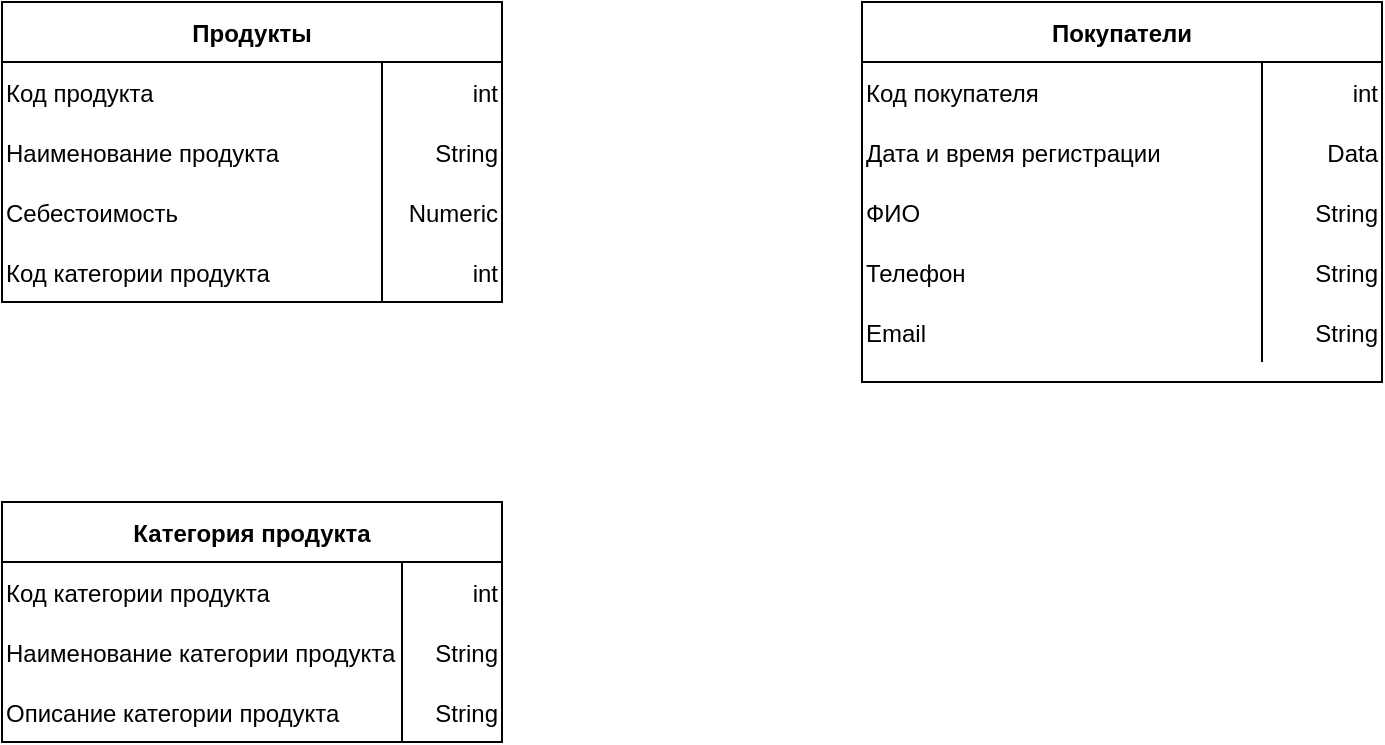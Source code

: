 <mxfile version="23.1.5" type="github">
  <diagram id="R2lEEEUBdFMjLlhIrx00" name="Page-1">
    <mxGraphModel dx="1380" dy="783" grid="1" gridSize="10" guides="1" tooltips="1" connect="1" arrows="1" fold="1" page="1" pageScale="1" pageWidth="850" pageHeight="1100" math="0" shadow="0" extFonts="Permanent Marker^https://fonts.googleapis.com/css?family=Permanent+Marker">
      <root>
        <mxCell id="0" />
        <mxCell id="1" parent="0" />
        <mxCell id="C-vyLk0tnHw3VtMMgP7b-13" value="Продукты" style="shape=table;startSize=30;container=1;collapsible=1;childLayout=tableLayout;fixedRows=1;rowLines=0;fontStyle=1;align=center;resizeLast=1;" parent="1" vertex="1">
          <mxGeometry x="70" y="90" width="250" height="150" as="geometry" />
        </mxCell>
        <mxCell id="C-vyLk0tnHw3VtMMgP7b-17" value="" style="shape=partialRectangle;collapsible=0;dropTarget=0;pointerEvents=0;fillColor=none;points=[[0,0.5],[1,0.5]];portConstraint=eastwest;top=0;left=0;right=0;bottom=0;" parent="C-vyLk0tnHw3VtMMgP7b-13" vertex="1">
          <mxGeometry y="30" width="250" height="30" as="geometry" />
        </mxCell>
        <mxCell id="C-vyLk0tnHw3VtMMgP7b-18" value="Код продукта" style="shape=partialRectangle;overflow=hidden;connectable=0;fillColor=none;top=0;left=0;bottom=0;right=0;align=left;" parent="C-vyLk0tnHw3VtMMgP7b-17" vertex="1">
          <mxGeometry width="190" height="30" as="geometry">
            <mxRectangle width="190" height="30" as="alternateBounds" />
          </mxGeometry>
        </mxCell>
        <mxCell id="C-vyLk0tnHw3VtMMgP7b-19" value="int" style="shape=partialRectangle;overflow=hidden;connectable=0;fillColor=none;top=0;left=0;bottom=0;right=0;align=right;spacingLeft=6;" parent="C-vyLk0tnHw3VtMMgP7b-17" vertex="1">
          <mxGeometry x="190" width="60" height="30" as="geometry">
            <mxRectangle width="60" height="30" as="alternateBounds" />
          </mxGeometry>
        </mxCell>
        <mxCell id="C-vyLk0tnHw3VtMMgP7b-20" value="" style="shape=partialRectangle;collapsible=0;dropTarget=0;pointerEvents=0;fillColor=none;points=[[0,0.5],[1,0.5]];portConstraint=eastwest;top=0;left=0;right=0;bottom=0;" parent="C-vyLk0tnHw3VtMMgP7b-13" vertex="1">
          <mxGeometry y="60" width="250" height="30" as="geometry" />
        </mxCell>
        <mxCell id="C-vyLk0tnHw3VtMMgP7b-21" value="Наименование продукта" style="shape=partialRectangle;overflow=hidden;connectable=0;fillColor=none;top=0;left=0;bottom=0;right=0;align=left;" parent="C-vyLk0tnHw3VtMMgP7b-20" vertex="1">
          <mxGeometry width="190" height="30" as="geometry">
            <mxRectangle width="190" height="30" as="alternateBounds" />
          </mxGeometry>
        </mxCell>
        <mxCell id="C-vyLk0tnHw3VtMMgP7b-22" value="String" style="shape=partialRectangle;overflow=hidden;connectable=0;fillColor=none;top=0;left=0;bottom=0;right=0;align=right;spacingLeft=6;" parent="C-vyLk0tnHw3VtMMgP7b-20" vertex="1">
          <mxGeometry x="190" width="60" height="30" as="geometry">
            <mxRectangle width="60" height="30" as="alternateBounds" />
          </mxGeometry>
        </mxCell>
        <mxCell id="90RBNHrMJxPTxC3LyVrr-16" style="shape=partialRectangle;collapsible=0;dropTarget=0;pointerEvents=0;fillColor=none;points=[[0,0.5],[1,0.5]];portConstraint=eastwest;top=0;left=0;right=0;bottom=0;" vertex="1" parent="C-vyLk0tnHw3VtMMgP7b-13">
          <mxGeometry y="90" width="250" height="30" as="geometry" />
        </mxCell>
        <mxCell id="90RBNHrMJxPTxC3LyVrr-17" value="Себестоимость" style="shape=partialRectangle;overflow=hidden;connectable=0;fillColor=none;top=0;left=0;bottom=0;right=0;align=left;" vertex="1" parent="90RBNHrMJxPTxC3LyVrr-16">
          <mxGeometry width="190" height="30" as="geometry">
            <mxRectangle width="190" height="30" as="alternateBounds" />
          </mxGeometry>
        </mxCell>
        <mxCell id="90RBNHrMJxPTxC3LyVrr-18" value="Numeric" style="shape=partialRectangle;overflow=hidden;connectable=0;fillColor=none;top=0;left=0;bottom=0;right=0;align=right;spacingLeft=6;" vertex="1" parent="90RBNHrMJxPTxC3LyVrr-16">
          <mxGeometry x="190" width="60" height="30" as="geometry">
            <mxRectangle width="60" height="30" as="alternateBounds" />
          </mxGeometry>
        </mxCell>
        <mxCell id="90RBNHrMJxPTxC3LyVrr-19" style="shape=partialRectangle;collapsible=0;dropTarget=0;pointerEvents=0;fillColor=none;points=[[0,0.5],[1,0.5]];portConstraint=eastwest;top=0;left=0;right=0;bottom=0;" vertex="1" parent="C-vyLk0tnHw3VtMMgP7b-13">
          <mxGeometry y="120" width="250" height="30" as="geometry" />
        </mxCell>
        <mxCell id="90RBNHrMJxPTxC3LyVrr-20" value="Код категории продукта" style="shape=partialRectangle;overflow=hidden;connectable=0;fillColor=none;top=0;left=0;bottom=0;right=0;align=left;" vertex="1" parent="90RBNHrMJxPTxC3LyVrr-19">
          <mxGeometry width="190" height="30" as="geometry">
            <mxRectangle width="190" height="30" as="alternateBounds" />
          </mxGeometry>
        </mxCell>
        <mxCell id="90RBNHrMJxPTxC3LyVrr-21" value="int" style="shape=partialRectangle;overflow=hidden;connectable=0;fillColor=none;top=0;left=0;bottom=0;right=0;align=right;spacingLeft=6;" vertex="1" parent="90RBNHrMJxPTxC3LyVrr-19">
          <mxGeometry x="190" width="60" height="30" as="geometry">
            <mxRectangle width="60" height="30" as="alternateBounds" />
          </mxGeometry>
        </mxCell>
        <mxCell id="90RBNHrMJxPTxC3LyVrr-6" value="Покупатели" style="shape=table;startSize=30;container=1;collapsible=1;childLayout=tableLayout;fixedRows=1;rowLines=0;fontStyle=1;align=center;resizeLast=1;" vertex="1" parent="1">
          <mxGeometry x="500" y="90" width="260" height="190" as="geometry" />
        </mxCell>
        <mxCell id="90RBNHrMJxPTxC3LyVrr-36" style="shape=partialRectangle;collapsible=0;dropTarget=0;pointerEvents=0;fillColor=none;points=[[0,0.5],[1,0.5]];portConstraint=eastwest;top=0;left=0;right=0;bottom=0;" vertex="1" parent="90RBNHrMJxPTxC3LyVrr-6">
          <mxGeometry y="30" width="260" height="30" as="geometry" />
        </mxCell>
        <mxCell id="90RBNHrMJxPTxC3LyVrr-37" value="Код покупателя" style="shape=partialRectangle;overflow=hidden;connectable=0;fillColor=none;top=0;left=0;bottom=0;right=0;strokeColor=default;align=left;" vertex="1" parent="90RBNHrMJxPTxC3LyVrr-36">
          <mxGeometry width="200" height="30" as="geometry">
            <mxRectangle width="200" height="30" as="alternateBounds" />
          </mxGeometry>
        </mxCell>
        <mxCell id="90RBNHrMJxPTxC3LyVrr-38" value="int" style="shape=partialRectangle;overflow=hidden;connectable=0;fillColor=none;top=0;left=0;bottom=0;right=0;align=right;spacingLeft=6;labelBorderColor=none;strokeColor=default;" vertex="1" parent="90RBNHrMJxPTxC3LyVrr-36">
          <mxGeometry x="200" width="60" height="30" as="geometry">
            <mxRectangle width="60" height="30" as="alternateBounds" />
          </mxGeometry>
        </mxCell>
        <mxCell id="90RBNHrMJxPTxC3LyVrr-10" value="" style="shape=partialRectangle;collapsible=0;dropTarget=0;pointerEvents=0;fillColor=none;points=[[0,0.5],[1,0.5]];portConstraint=eastwest;top=0;left=0;right=0;bottom=0;" vertex="1" parent="90RBNHrMJxPTxC3LyVrr-6">
          <mxGeometry y="60" width="260" height="30" as="geometry" />
        </mxCell>
        <mxCell id="90RBNHrMJxPTxC3LyVrr-11" value="Дата и время регистрации" style="shape=partialRectangle;overflow=hidden;connectable=0;fillColor=none;top=0;left=0;bottom=0;right=0;strokeColor=default;align=left;" vertex="1" parent="90RBNHrMJxPTxC3LyVrr-10">
          <mxGeometry width="200" height="30" as="geometry">
            <mxRectangle width="200" height="30" as="alternateBounds" />
          </mxGeometry>
        </mxCell>
        <mxCell id="90RBNHrMJxPTxC3LyVrr-12" value="Data" style="shape=partialRectangle;overflow=hidden;connectable=0;fillColor=none;top=0;left=0;bottom=0;right=0;align=right;spacingLeft=6;labelBorderColor=none;strokeColor=default;" vertex="1" parent="90RBNHrMJxPTxC3LyVrr-10">
          <mxGeometry x="200" width="60" height="30" as="geometry">
            <mxRectangle width="60" height="30" as="alternateBounds" />
          </mxGeometry>
        </mxCell>
        <mxCell id="90RBNHrMJxPTxC3LyVrr-13" value="" style="shape=partialRectangle;collapsible=0;dropTarget=0;pointerEvents=0;fillColor=none;points=[[0,0.5],[1,0.5]];portConstraint=eastwest;top=0;left=0;right=0;bottom=0;" vertex="1" parent="90RBNHrMJxPTxC3LyVrr-6">
          <mxGeometry y="90" width="260" height="30" as="geometry" />
        </mxCell>
        <mxCell id="90RBNHrMJxPTxC3LyVrr-14" value="ФИО" style="shape=partialRectangle;overflow=hidden;connectable=0;fillColor=none;top=0;left=0;bottom=0;right=0;strokeColor=default;align=left;" vertex="1" parent="90RBNHrMJxPTxC3LyVrr-13">
          <mxGeometry width="200" height="30" as="geometry">
            <mxRectangle width="200" height="30" as="alternateBounds" />
          </mxGeometry>
        </mxCell>
        <mxCell id="90RBNHrMJxPTxC3LyVrr-15" value="String" style="shape=partialRectangle;overflow=hidden;connectable=0;fillColor=none;top=0;left=0;bottom=0;right=0;align=right;spacingLeft=6;labelBorderColor=none;strokeColor=default;" vertex="1" parent="90RBNHrMJxPTxC3LyVrr-13">
          <mxGeometry x="200" width="60" height="30" as="geometry">
            <mxRectangle width="60" height="30" as="alternateBounds" />
          </mxGeometry>
        </mxCell>
        <mxCell id="90RBNHrMJxPTxC3LyVrr-33" style="shape=partialRectangle;collapsible=0;dropTarget=0;pointerEvents=0;fillColor=none;points=[[0,0.5],[1,0.5]];portConstraint=eastwest;top=0;left=0;right=0;bottom=0;" vertex="1" parent="90RBNHrMJxPTxC3LyVrr-6">
          <mxGeometry y="120" width="260" height="30" as="geometry" />
        </mxCell>
        <mxCell id="90RBNHrMJxPTxC3LyVrr-34" value="Телефон" style="shape=partialRectangle;overflow=hidden;connectable=0;fillColor=none;top=0;left=0;bottom=0;right=0;strokeColor=default;align=left;" vertex="1" parent="90RBNHrMJxPTxC3LyVrr-33">
          <mxGeometry width="200" height="30" as="geometry">
            <mxRectangle width="200" height="30" as="alternateBounds" />
          </mxGeometry>
        </mxCell>
        <mxCell id="90RBNHrMJxPTxC3LyVrr-35" value="String" style="shape=partialRectangle;overflow=hidden;connectable=0;fillColor=none;top=0;left=0;bottom=0;right=0;align=right;spacingLeft=6;labelBorderColor=none;strokeColor=default;" vertex="1" parent="90RBNHrMJxPTxC3LyVrr-33">
          <mxGeometry x="200" width="60" height="30" as="geometry">
            <mxRectangle width="60" height="30" as="alternateBounds" />
          </mxGeometry>
        </mxCell>
        <mxCell id="90RBNHrMJxPTxC3LyVrr-30" style="shape=partialRectangle;collapsible=0;dropTarget=0;pointerEvents=0;fillColor=none;points=[[0,0.5],[1,0.5]];portConstraint=eastwest;top=0;left=0;right=0;bottom=0;" vertex="1" parent="90RBNHrMJxPTxC3LyVrr-6">
          <mxGeometry y="150" width="260" height="30" as="geometry" />
        </mxCell>
        <mxCell id="90RBNHrMJxPTxC3LyVrr-31" value="Email" style="shape=partialRectangle;overflow=hidden;connectable=0;fillColor=none;top=0;left=0;bottom=0;right=0;strokeColor=default;align=left;" vertex="1" parent="90RBNHrMJxPTxC3LyVrr-30">
          <mxGeometry width="200" height="30" as="geometry">
            <mxRectangle width="200" height="30" as="alternateBounds" />
          </mxGeometry>
        </mxCell>
        <mxCell id="90RBNHrMJxPTxC3LyVrr-32" value="String" style="shape=partialRectangle;overflow=hidden;connectable=0;fillColor=none;top=0;left=0;bottom=0;right=0;align=right;spacingLeft=6;labelBorderColor=none;strokeColor=default;" vertex="1" parent="90RBNHrMJxPTxC3LyVrr-30">
          <mxGeometry x="200" width="60" height="30" as="geometry">
            <mxRectangle width="60" height="30" as="alternateBounds" />
          </mxGeometry>
        </mxCell>
        <mxCell id="90RBNHrMJxPTxC3LyVrr-39" value="Категория продукта" style="shape=table;startSize=30;container=1;collapsible=1;childLayout=tableLayout;fixedRows=1;rowLines=0;fontStyle=1;align=center;resizeLast=1;" vertex="1" parent="1">
          <mxGeometry x="70" y="340" width="250" height="120" as="geometry" />
        </mxCell>
        <mxCell id="90RBNHrMJxPTxC3LyVrr-40" value="" style="shape=partialRectangle;collapsible=0;dropTarget=0;pointerEvents=0;fillColor=none;points=[[0,0.5],[1,0.5]];portConstraint=eastwest;top=0;left=0;right=0;bottom=0;" vertex="1" parent="90RBNHrMJxPTxC3LyVrr-39">
          <mxGeometry y="30" width="250" height="30" as="geometry" />
        </mxCell>
        <mxCell id="90RBNHrMJxPTxC3LyVrr-41" value="Код категории продукта" style="shape=partialRectangle;overflow=hidden;connectable=0;fillColor=none;top=0;left=0;bottom=0;right=0;align=left;" vertex="1" parent="90RBNHrMJxPTxC3LyVrr-40">
          <mxGeometry width="200" height="30" as="geometry">
            <mxRectangle width="200" height="30" as="alternateBounds" />
          </mxGeometry>
        </mxCell>
        <mxCell id="90RBNHrMJxPTxC3LyVrr-42" value="int" style="shape=partialRectangle;overflow=hidden;connectable=0;fillColor=none;top=0;left=0;bottom=0;right=0;align=right;spacingLeft=6;" vertex="1" parent="90RBNHrMJxPTxC3LyVrr-40">
          <mxGeometry x="200" width="50" height="30" as="geometry">
            <mxRectangle width="50" height="30" as="alternateBounds" />
          </mxGeometry>
        </mxCell>
        <mxCell id="90RBNHrMJxPTxC3LyVrr-43" value="" style="shape=partialRectangle;collapsible=0;dropTarget=0;pointerEvents=0;fillColor=none;points=[[0,0.5],[1,0.5]];portConstraint=eastwest;top=0;left=0;right=0;bottom=0;" vertex="1" parent="90RBNHrMJxPTxC3LyVrr-39">
          <mxGeometry y="60" width="250" height="30" as="geometry" />
        </mxCell>
        <mxCell id="90RBNHrMJxPTxC3LyVrr-44" value="Наименование категории продукта" style="shape=partialRectangle;overflow=hidden;connectable=0;fillColor=none;top=0;left=0;bottom=0;right=0;align=left;" vertex="1" parent="90RBNHrMJxPTxC3LyVrr-43">
          <mxGeometry width="200" height="30" as="geometry">
            <mxRectangle width="200" height="30" as="alternateBounds" />
          </mxGeometry>
        </mxCell>
        <mxCell id="90RBNHrMJxPTxC3LyVrr-45" value="String" style="shape=partialRectangle;overflow=hidden;connectable=0;fillColor=none;top=0;left=0;bottom=0;right=0;align=right;spacingLeft=6;" vertex="1" parent="90RBNHrMJxPTxC3LyVrr-43">
          <mxGeometry x="200" width="50" height="30" as="geometry">
            <mxRectangle width="50" height="30" as="alternateBounds" />
          </mxGeometry>
        </mxCell>
        <mxCell id="90RBNHrMJxPTxC3LyVrr-46" style="shape=partialRectangle;collapsible=0;dropTarget=0;pointerEvents=0;fillColor=none;points=[[0,0.5],[1,0.5]];portConstraint=eastwest;top=0;left=0;right=0;bottom=0;" vertex="1" parent="90RBNHrMJxPTxC3LyVrr-39">
          <mxGeometry y="90" width="250" height="30" as="geometry" />
        </mxCell>
        <mxCell id="90RBNHrMJxPTxC3LyVrr-47" value="Описание категории продукта" style="shape=partialRectangle;overflow=hidden;connectable=0;fillColor=none;top=0;left=0;bottom=0;right=0;align=left;" vertex="1" parent="90RBNHrMJxPTxC3LyVrr-46">
          <mxGeometry width="200" height="30" as="geometry">
            <mxRectangle width="200" height="30" as="alternateBounds" />
          </mxGeometry>
        </mxCell>
        <mxCell id="90RBNHrMJxPTxC3LyVrr-48" value="String" style="shape=partialRectangle;overflow=hidden;connectable=0;fillColor=none;top=0;left=0;bottom=0;right=0;align=right;spacingLeft=6;" vertex="1" parent="90RBNHrMJxPTxC3LyVrr-46">
          <mxGeometry x="200" width="50" height="30" as="geometry">
            <mxRectangle width="50" height="30" as="alternateBounds" />
          </mxGeometry>
        </mxCell>
      </root>
    </mxGraphModel>
  </diagram>
</mxfile>
